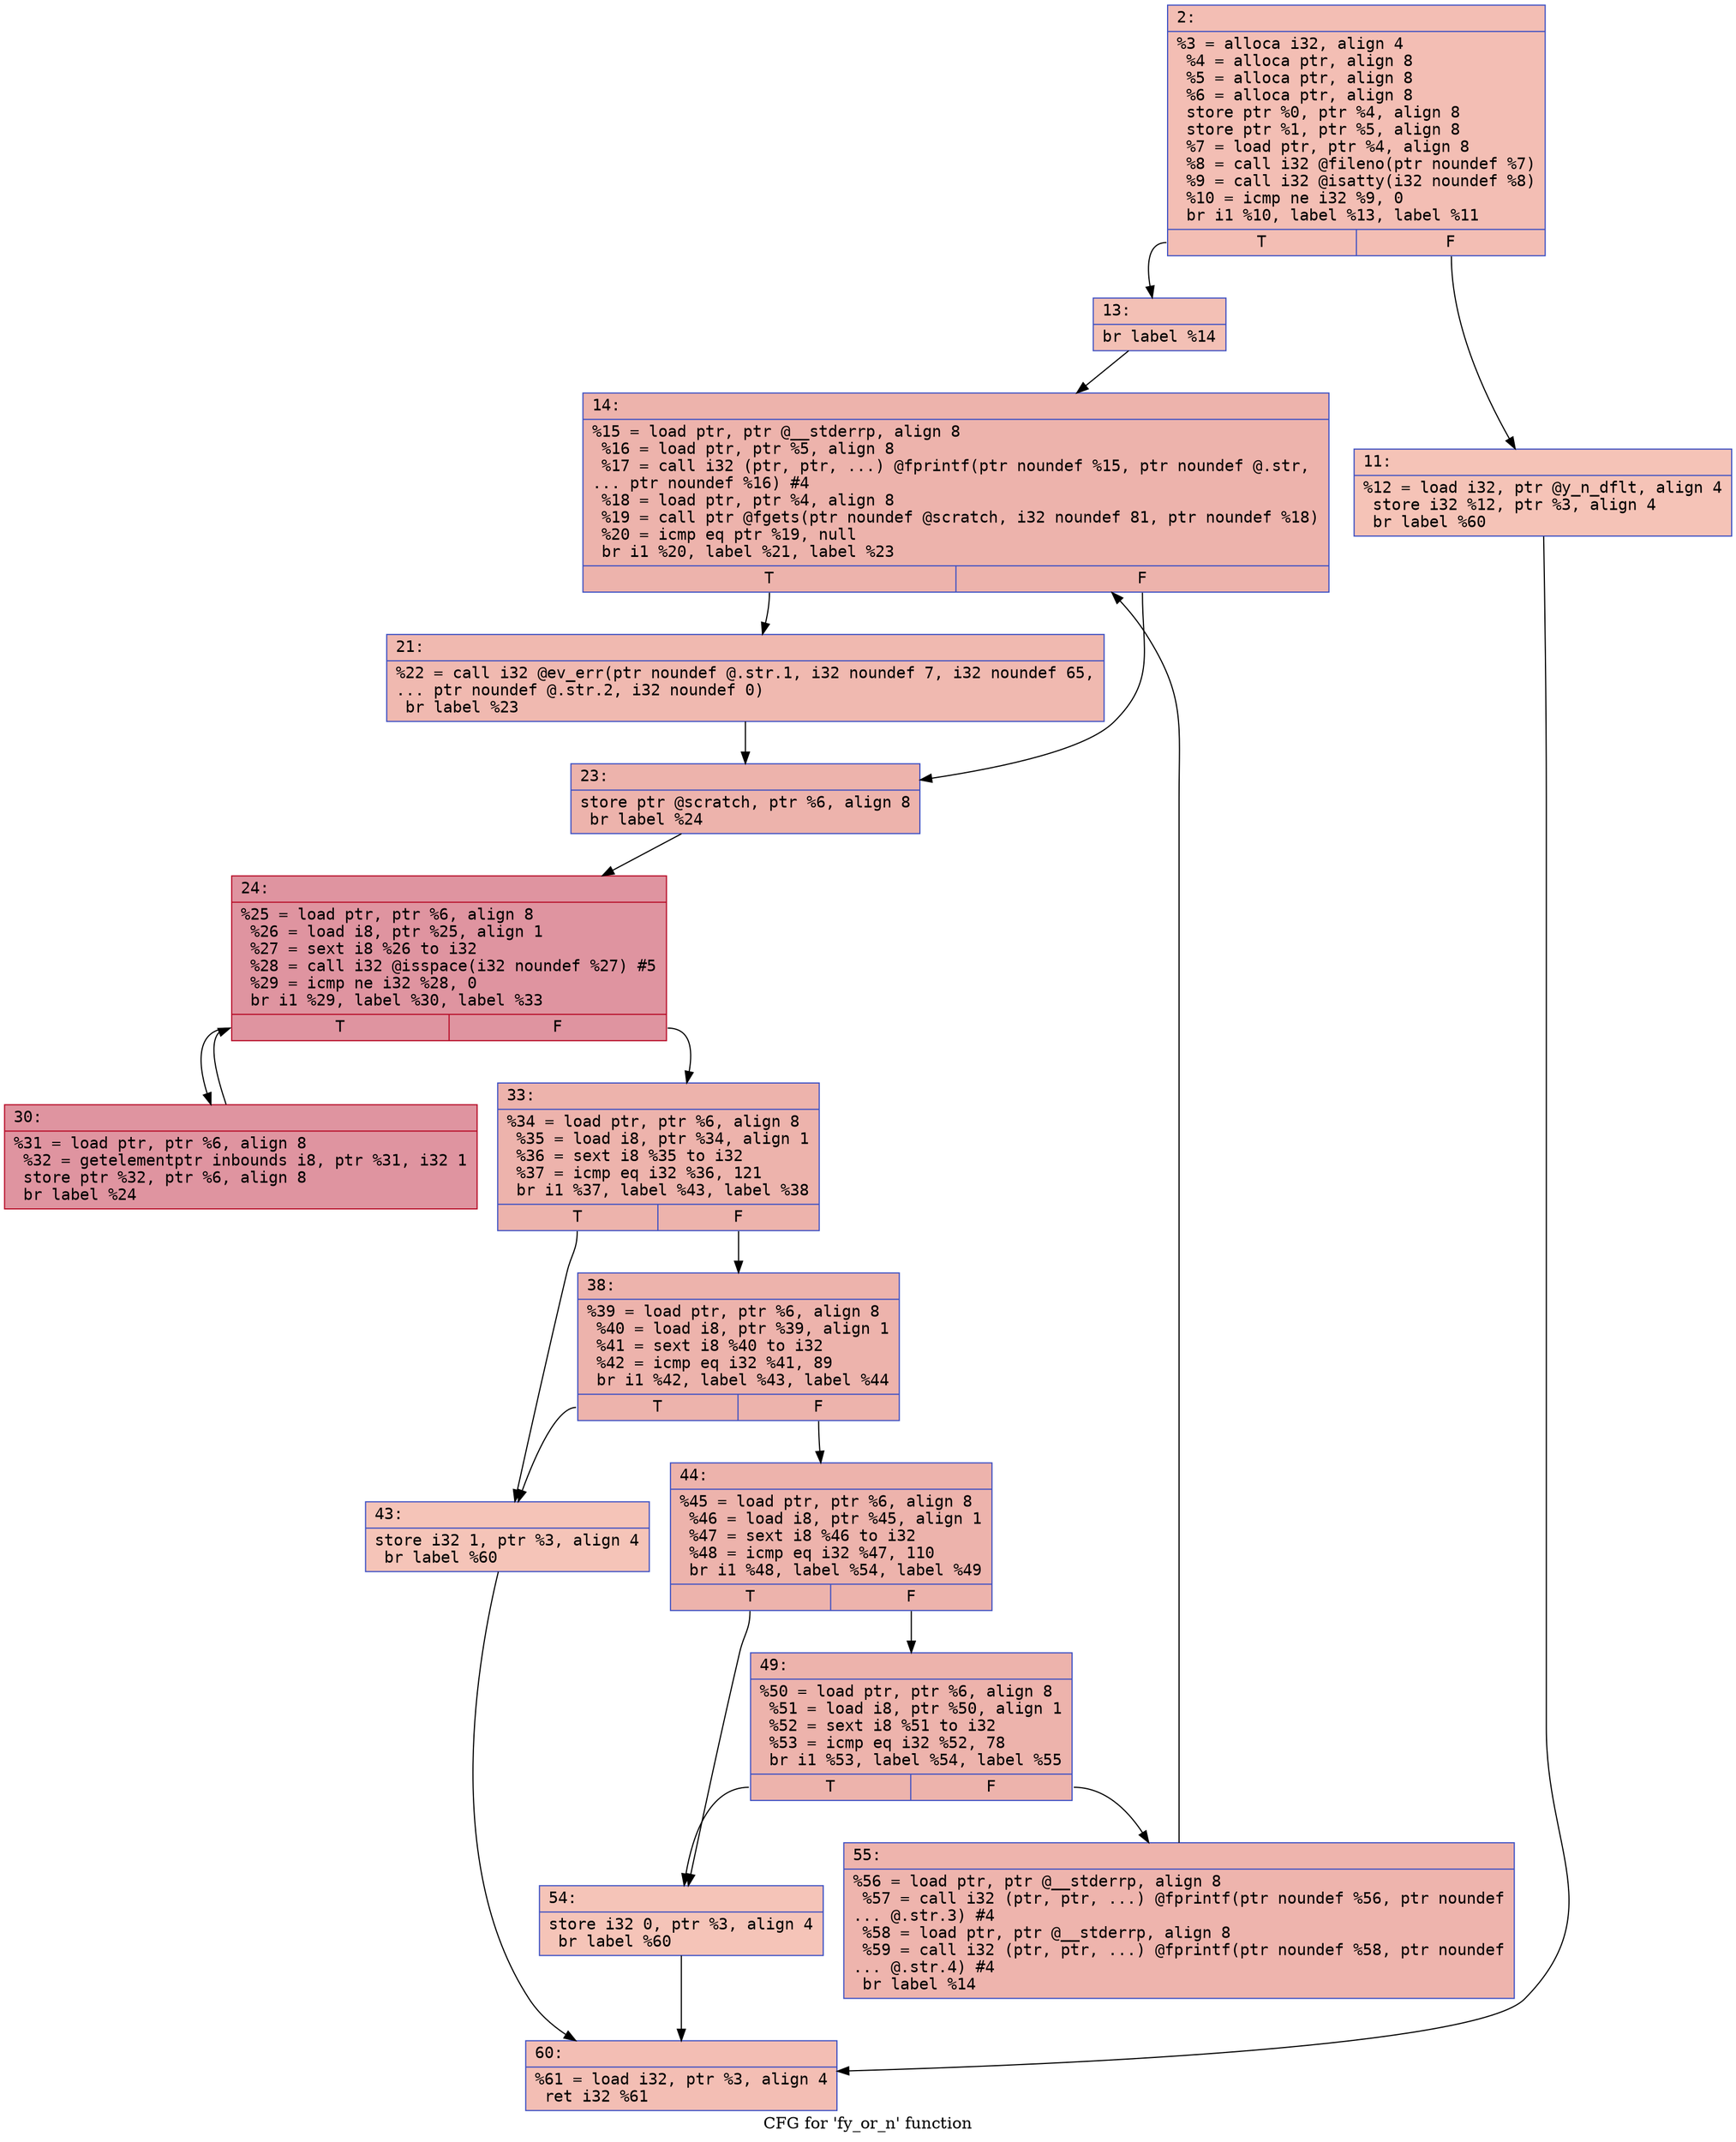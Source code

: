 digraph "CFG for 'fy_or_n' function" {
	label="CFG for 'fy_or_n' function";

	Node0x6000035c6030 [shape=record,color="#3d50c3ff", style=filled, fillcolor="#e36c5570" fontname="Courier",label="{2:\l|  %3 = alloca i32, align 4\l  %4 = alloca ptr, align 8\l  %5 = alloca ptr, align 8\l  %6 = alloca ptr, align 8\l  store ptr %0, ptr %4, align 8\l  store ptr %1, ptr %5, align 8\l  %7 = load ptr, ptr %4, align 8\l  %8 = call i32 @fileno(ptr noundef %7)\l  %9 = call i32 @isatty(i32 noundef %8)\l  %10 = icmp ne i32 %9, 0\l  br i1 %10, label %13, label %11\l|{<s0>T|<s1>F}}"];
	Node0x6000035c6030:s0 -> Node0x6000035c60d0[tooltip="2 -> 13\nProbability 62.50%" ];
	Node0x6000035c6030:s1 -> Node0x6000035c6080[tooltip="2 -> 11\nProbability 37.50%" ];
	Node0x6000035c6080 [shape=record,color="#3d50c3ff", style=filled, fillcolor="#e8765c70" fontname="Courier",label="{11:\l|  %12 = load i32, ptr @y_n_dflt, align 4\l  store i32 %12, ptr %3, align 4\l  br label %60\l}"];
	Node0x6000035c6080 -> Node0x6000035c64e0[tooltip="11 -> 60\nProbability 100.00%" ];
	Node0x6000035c60d0 [shape=record,color="#3d50c3ff", style=filled, fillcolor="#e5705870" fontname="Courier",label="{13:\l|  br label %14\l}"];
	Node0x6000035c60d0 -> Node0x6000035c6120[tooltip="13 -> 14\nProbability 100.00%" ];
	Node0x6000035c6120 [shape=record,color="#3d50c3ff", style=filled, fillcolor="#d6524470" fontname="Courier",label="{14:\l|  %15 = load ptr, ptr @__stderrp, align 8\l  %16 = load ptr, ptr %5, align 8\l  %17 = call i32 (ptr, ptr, ...) @fprintf(ptr noundef %15, ptr noundef @.str,\l... ptr noundef %16) #4\l  %18 = load ptr, ptr %4, align 8\l  %19 = call ptr @fgets(ptr noundef @scratch, i32 noundef 81, ptr noundef %18)\l  %20 = icmp eq ptr %19, null\l  br i1 %20, label %21, label %23\l|{<s0>T|<s1>F}}"];
	Node0x6000035c6120:s0 -> Node0x6000035c6170[tooltip="14 -> 21\nProbability 37.50%" ];
	Node0x6000035c6120:s1 -> Node0x6000035c61c0[tooltip="14 -> 23\nProbability 62.50%" ];
	Node0x6000035c6170 [shape=record,color="#3d50c3ff", style=filled, fillcolor="#de614d70" fontname="Courier",label="{21:\l|  %22 = call i32 @ev_err(ptr noundef @.str.1, i32 noundef 7, i32 noundef 65,\l... ptr noundef @.str.2, i32 noundef 0)\l  br label %23\l}"];
	Node0x6000035c6170 -> Node0x6000035c61c0[tooltip="21 -> 23\nProbability 100.00%" ];
	Node0x6000035c61c0 [shape=record,color="#3d50c3ff", style=filled, fillcolor="#d6524470" fontname="Courier",label="{23:\l|  store ptr @scratch, ptr %6, align 8\l  br label %24\l}"];
	Node0x6000035c61c0 -> Node0x6000035c6210[tooltip="23 -> 24\nProbability 100.00%" ];
	Node0x6000035c6210 [shape=record,color="#b70d28ff", style=filled, fillcolor="#b70d2870" fontname="Courier",label="{24:\l|  %25 = load ptr, ptr %6, align 8\l  %26 = load i8, ptr %25, align 1\l  %27 = sext i8 %26 to i32\l  %28 = call i32 @isspace(i32 noundef %27) #5\l  %29 = icmp ne i32 %28, 0\l  br i1 %29, label %30, label %33\l|{<s0>T|<s1>F}}"];
	Node0x6000035c6210:s0 -> Node0x6000035c6260[tooltip="24 -> 30\nProbability 96.88%" ];
	Node0x6000035c6210:s1 -> Node0x6000035c62b0[tooltip="24 -> 33\nProbability 3.12%" ];
	Node0x6000035c6260 [shape=record,color="#b70d28ff", style=filled, fillcolor="#b70d2870" fontname="Courier",label="{30:\l|  %31 = load ptr, ptr %6, align 8\l  %32 = getelementptr inbounds i8, ptr %31, i32 1\l  store ptr %32, ptr %6, align 8\l  br label %24\l}"];
	Node0x6000035c6260 -> Node0x6000035c6210[tooltip="30 -> 24\nProbability 100.00%" ];
	Node0x6000035c62b0 [shape=record,color="#3d50c3ff", style=filled, fillcolor="#d6524470" fontname="Courier",label="{33:\l|  %34 = load ptr, ptr %6, align 8\l  %35 = load i8, ptr %34, align 1\l  %36 = sext i8 %35 to i32\l  %37 = icmp eq i32 %36, 121\l  br i1 %37, label %43, label %38\l|{<s0>T|<s1>F}}"];
	Node0x6000035c62b0:s0 -> Node0x6000035c6350[tooltip="33 -> 43\nProbability 3.12%" ];
	Node0x6000035c62b0:s1 -> Node0x6000035c6300[tooltip="33 -> 38\nProbability 96.88%" ];
	Node0x6000035c6300 [shape=record,color="#3d50c3ff", style=filled, fillcolor="#d6524470" fontname="Courier",label="{38:\l|  %39 = load ptr, ptr %6, align 8\l  %40 = load i8, ptr %39, align 1\l  %41 = sext i8 %40 to i32\l  %42 = icmp eq i32 %41, 89\l  br i1 %42, label %43, label %44\l|{<s0>T|<s1>F}}"];
	Node0x6000035c6300:s0 -> Node0x6000035c6350[tooltip="38 -> 43\nProbability 3.12%" ];
	Node0x6000035c6300:s1 -> Node0x6000035c63a0[tooltip="38 -> 44\nProbability 96.88%" ];
	Node0x6000035c6350 [shape=record,color="#3d50c3ff", style=filled, fillcolor="#e97a5f70" fontname="Courier",label="{43:\l|  store i32 1, ptr %3, align 4\l  br label %60\l}"];
	Node0x6000035c6350 -> Node0x6000035c64e0[tooltip="43 -> 60\nProbability 100.00%" ];
	Node0x6000035c63a0 [shape=record,color="#3d50c3ff", style=filled, fillcolor="#d6524470" fontname="Courier",label="{44:\l|  %45 = load ptr, ptr %6, align 8\l  %46 = load i8, ptr %45, align 1\l  %47 = sext i8 %46 to i32\l  %48 = icmp eq i32 %47, 110\l  br i1 %48, label %54, label %49\l|{<s0>T|<s1>F}}"];
	Node0x6000035c63a0:s0 -> Node0x6000035c6440[tooltip="44 -> 54\nProbability 3.12%" ];
	Node0x6000035c63a0:s1 -> Node0x6000035c63f0[tooltip="44 -> 49\nProbability 96.88%" ];
	Node0x6000035c63f0 [shape=record,color="#3d50c3ff", style=filled, fillcolor="#d6524470" fontname="Courier",label="{49:\l|  %50 = load ptr, ptr %6, align 8\l  %51 = load i8, ptr %50, align 1\l  %52 = sext i8 %51 to i32\l  %53 = icmp eq i32 %52, 78\l  br i1 %53, label %54, label %55\l|{<s0>T|<s1>F}}"];
	Node0x6000035c63f0:s0 -> Node0x6000035c6440[tooltip="49 -> 54\nProbability 3.12%" ];
	Node0x6000035c63f0:s1 -> Node0x6000035c6490[tooltip="49 -> 55\nProbability 96.88%" ];
	Node0x6000035c6440 [shape=record,color="#3d50c3ff", style=filled, fillcolor="#e97a5f70" fontname="Courier",label="{54:\l|  store i32 0, ptr %3, align 4\l  br label %60\l}"];
	Node0x6000035c6440 -> Node0x6000035c64e0[tooltip="54 -> 60\nProbability 100.00%" ];
	Node0x6000035c6490 [shape=record,color="#3d50c3ff", style=filled, fillcolor="#d8564670" fontname="Courier",label="{55:\l|  %56 = load ptr, ptr @__stderrp, align 8\l  %57 = call i32 (ptr, ptr, ...) @fprintf(ptr noundef %56, ptr noundef\l... @.str.3) #4\l  %58 = load ptr, ptr @__stderrp, align 8\l  %59 = call i32 (ptr, ptr, ...) @fprintf(ptr noundef %58, ptr noundef\l... @.str.4) #4\l  br label %14\l}"];
	Node0x6000035c6490 -> Node0x6000035c6120[tooltip="55 -> 14\nProbability 100.00%" ];
	Node0x6000035c64e0 [shape=record,color="#3d50c3ff", style=filled, fillcolor="#e36c5570" fontname="Courier",label="{60:\l|  %61 = load i32, ptr %3, align 4\l  ret i32 %61\l}"];
}

